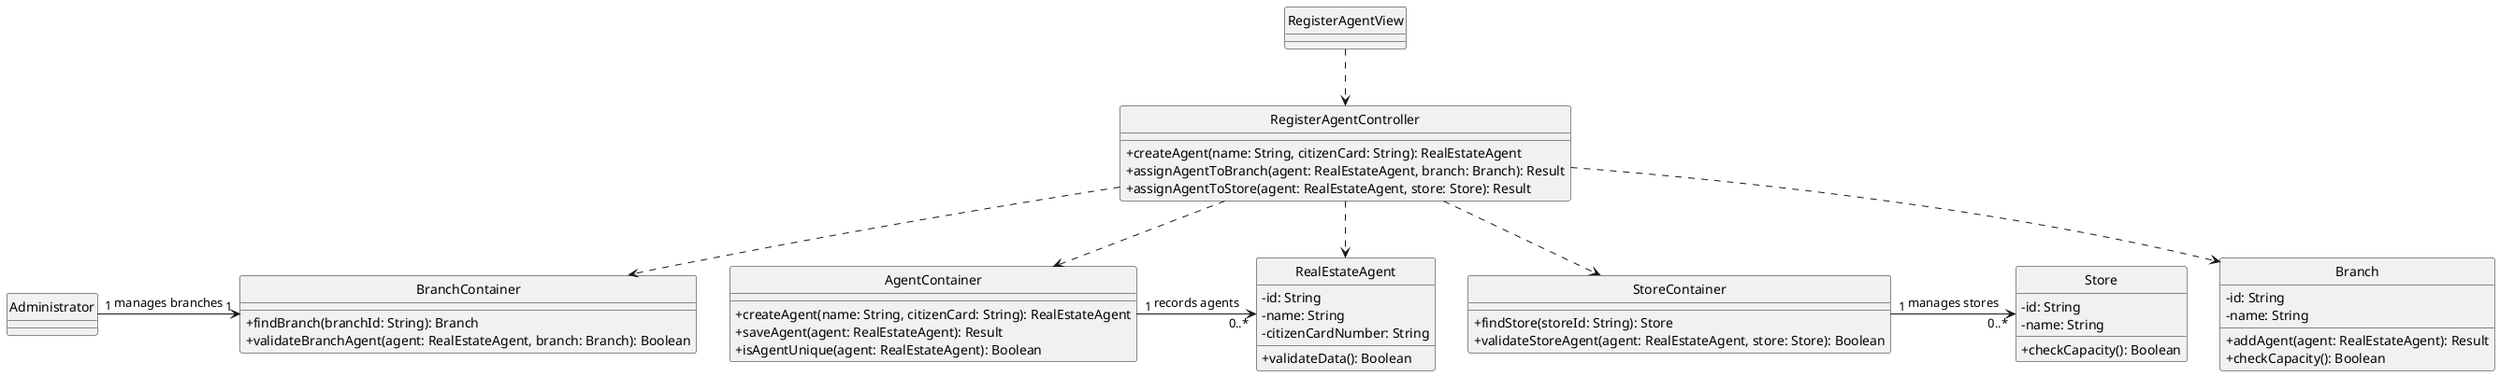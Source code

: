@startuml
hide circle
skinparam classAttributeIconSize 0

class RegisterAgentView {
}

class RegisterAgentController {
    +createAgent(name: String, citizenCard: String): RealEstateAgent
    +assignAgentToBranch(agent: RealEstateAgent, branch: Branch): Result
    +assignAgentToStore(agent: RealEstateAgent, store: Store): Result
}

class RealEstateAgent {
    -id: String
    -name: String
    -citizenCardNumber: String
    +validateData(): Boolean
}

class Branch {
    -id: String
    -name: String
    +addAgent(agent: RealEstateAgent): Result
    +checkCapacity(): Boolean
}

class AgentContainer {
    +createAgent(name: String, citizenCard: String): RealEstateAgent
    +saveAgent(agent: RealEstateAgent): Result
    +isAgentUnique(agent: RealEstateAgent): Boolean
}

class BranchContainer {
    +findBranch(branchId: String): Branch
    +validateBranchAgent(agent: RealEstateAgent, branch: Branch): Boolean
}

class Store {
    -id: String
    -name: String
    +checkCapacity(): Boolean
}

class StoreContainer {
    +findStore(storeId: String): Store
    +validateStoreAgent(agent: RealEstateAgent, store: Store): Boolean
}

Administrator "1" -right-> "1" BranchContainer : manages branches
AgentContainer "1" -right-> "0..*" RealEstateAgent : records agents
StoreContainer "1" -right-> "0..*" Store : manages stores

RegisterAgentView ..> RegisterAgentController
RegisterAgentController ..> RealEstateAgent
RegisterAgentController ..> BranchContainer
RegisterAgentController ..> AgentContainer
RegisterAgentController ..> Branch
RegisterAgentController ..> StoreContainer
@enduml